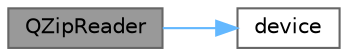digraph "QZipReader"
{
 // LATEX_PDF_SIZE
  bgcolor="transparent";
  edge [fontname=Helvetica,fontsize=10,labelfontname=Helvetica,labelfontsize=10];
  node [fontname=Helvetica,fontsize=10,shape=box,height=0.2,width=0.4];
  rankdir="LR";
  Node1 [id="Node000001",label="QZipReader",height=0.2,width=0.4,color="gray40", fillcolor="grey60", style="filled", fontcolor="black",tooltip="Create a new zip archive that operates on the archive found in device."];
  Node1 -> Node2 [id="edge1_Node000001_Node000002",color="steelblue1",style="solid",tooltip=" "];
  Node2 [id="Node000002",label="device",height=0.2,width=0.4,color="grey40", fillcolor="white", style="filled",URL="$class_q_zip_reader.html#a6c00fbe46edac8c18edee1018a37fb04",tooltip="Returns device used for reading zip archive."];
}
